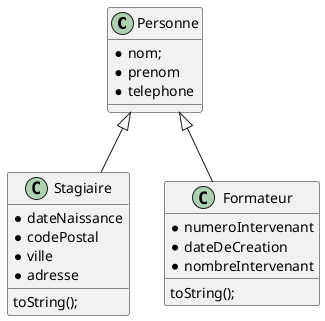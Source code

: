 @startuml

class Personne {
    *nom;
    *prenom
    *telephone
}

class Stagiaire extends Personne{
    *dateNaissance
    *codePostal
    *ville
    *adresse
    toString();
}

class Formateur extends Personne {
    *numeroIntervenant
    *dateDeCreation
    *nombreIntervenant
    toString();
}

@enduml